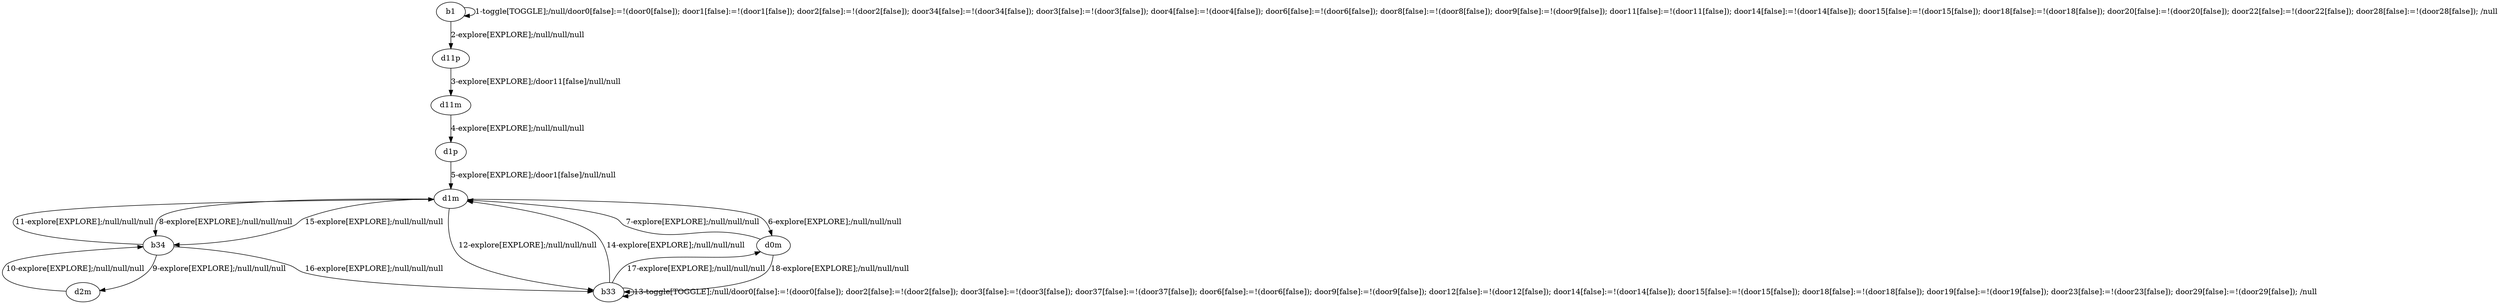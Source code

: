 # Total number of goals covered by this test: 1
# d0m --> b33

digraph g {
"b1" -> "b1" [label = "1-toggle[TOGGLE];/null/door0[false]:=!(door0[false]); door1[false]:=!(door1[false]); door2[false]:=!(door2[false]); door34[false]:=!(door34[false]); door3[false]:=!(door3[false]); door4[false]:=!(door4[false]); door6[false]:=!(door6[false]); door8[false]:=!(door8[false]); door9[false]:=!(door9[false]); door11[false]:=!(door11[false]); door14[false]:=!(door14[false]); door15[false]:=!(door15[false]); door18[false]:=!(door18[false]); door20[false]:=!(door20[false]); door22[false]:=!(door22[false]); door28[false]:=!(door28[false]); /null"];
"b1" -> "d11p" [label = "2-explore[EXPLORE];/null/null/null"];
"d11p" -> "d11m" [label = "3-explore[EXPLORE];/door11[false]/null/null"];
"d11m" -> "d1p" [label = "4-explore[EXPLORE];/null/null/null"];
"d1p" -> "d1m" [label = "5-explore[EXPLORE];/door1[false]/null/null"];
"d1m" -> "d0m" [label = "6-explore[EXPLORE];/null/null/null"];
"d0m" -> "d1m" [label = "7-explore[EXPLORE];/null/null/null"];
"d1m" -> "b34" [label = "8-explore[EXPLORE];/null/null/null"];
"b34" -> "d2m" [label = "9-explore[EXPLORE];/null/null/null"];
"d2m" -> "b34" [label = "10-explore[EXPLORE];/null/null/null"];
"b34" -> "d1m" [label = "11-explore[EXPLORE];/null/null/null"];
"d1m" -> "b33" [label = "12-explore[EXPLORE];/null/null/null"];
"b33" -> "b33" [label = "13-toggle[TOGGLE];/null/door0[false]:=!(door0[false]); door2[false]:=!(door2[false]); door3[false]:=!(door3[false]); door37[false]:=!(door37[false]); door6[false]:=!(door6[false]); door9[false]:=!(door9[false]); door12[false]:=!(door12[false]); door14[false]:=!(door14[false]); door15[false]:=!(door15[false]); door18[false]:=!(door18[false]); door19[false]:=!(door19[false]); door23[false]:=!(door23[false]); door29[false]:=!(door29[false]); /null"];
"b33" -> "d1m" [label = "14-explore[EXPLORE];/null/null/null"];
"d1m" -> "b34" [label = "15-explore[EXPLORE];/null/null/null"];
"b34" -> "b33" [label = "16-explore[EXPLORE];/null/null/null"];
"b33" -> "d0m" [label = "17-explore[EXPLORE];/null/null/null"];
"d0m" -> "b33" [label = "18-explore[EXPLORE];/null/null/null"];
}